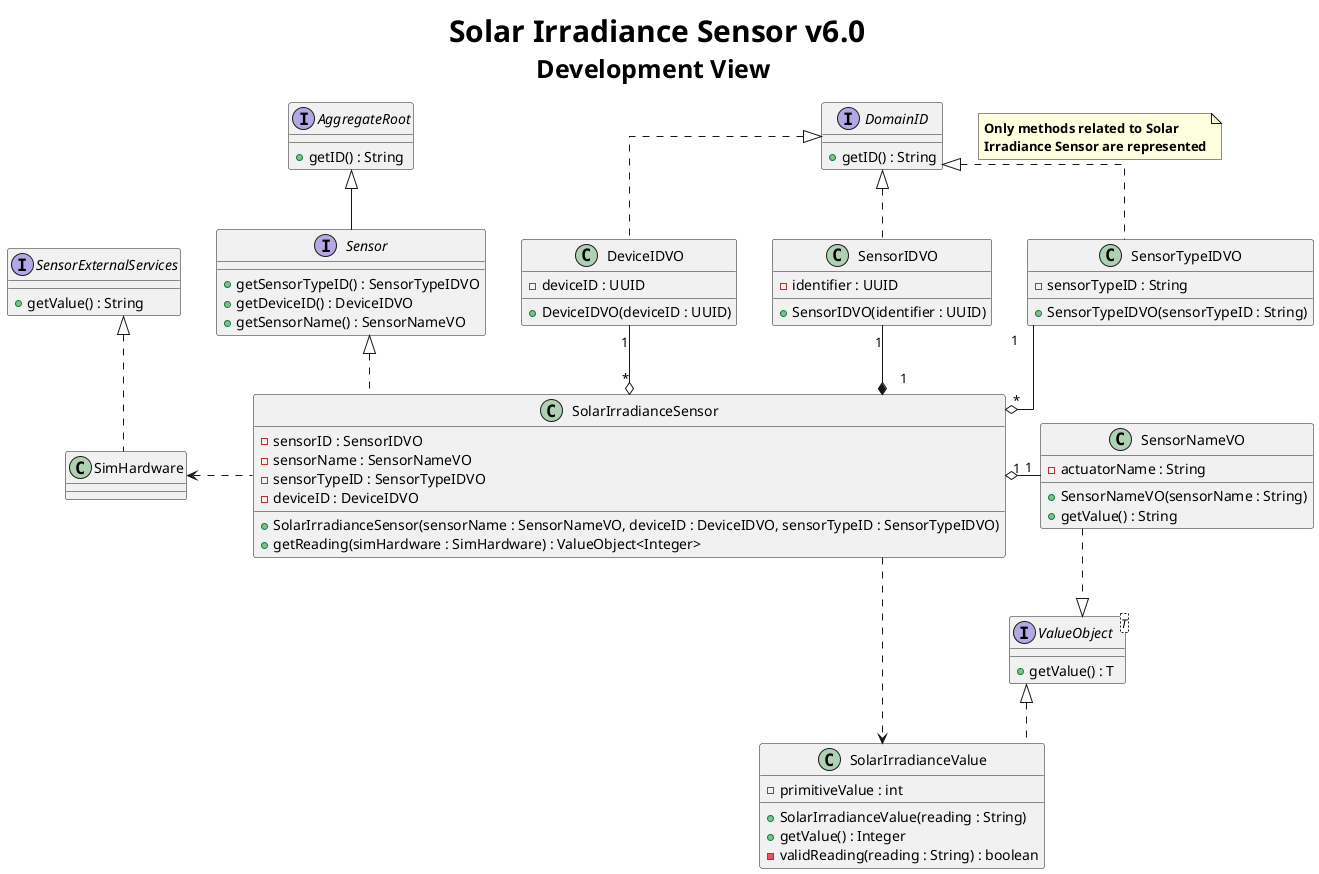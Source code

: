 @startuml
title <size: 30> Solar Irradiance Sensor v6.0\n<size: 25>Development View

note "<b>Only methods related to Solar \n<b>Irradiance Sensor are represented" as 1


skinparam linetype ortho

interface Sensor {
    + getSensorTypeID() : SensorTypeIDVO
    + getDeviceID() : DeviceIDVO
    + getSensorName() : SensorNameVO
}

interface AggregateRoot {
    + getID() : String
}


interface ValueObject<T> {
    + getValue() : T
}

class SimHardware {
}

interface SensorExternalServices {
    + getValue() : String
}

class SolarIrradianceSensor {
    - sensorID : SensorIDVO
    - sensorName : SensorNameVO
    - sensorTypeID : SensorTypeIDVO
    - deviceID : DeviceIDVO

    + SolarIrradianceSensor(sensorName : SensorNameVO, deviceID : DeviceIDVO, sensorTypeID : SensorTypeIDVO)
    + getReading(simHardware : SimHardware) : ValueObject<Integer>

}

class SensorNameVO {
    - actuatorName : String
    + SensorNameVO(sensorName : String)
    + getValue() : String
}

class SensorIDVO {
    - identifier : UUID
    + SensorIDVO(identifier : UUID)
}

class SensorTypeIDVO {
    - sensorTypeID : String
    + SensorTypeIDVO(sensorTypeID : String)
}

class DeviceIDVO {
    - deviceID : UUID
    + DeviceIDVO(deviceID : UUID)
}

class SolarIrradianceValue {
    - primitiveValue : int

    + SolarIrradianceValue(reading : String)
    + getValue() : Integer
    - validReading(reading : String) : boolean
}

interface DomainID{
    + getID() : String
}

AggregateRoot <|-down- Sensor
ValueObject <|.. SolarIrradianceValue
Sensor <|.. SolarIrradianceSensor
SolarIrradianceSensor .right.> SolarIrradianceValue
SolarIrradianceSensor .left.> SimHardware
DomainID <|.. SensorIDVO
DomainID <|.. SensorTypeIDVO
DomainID <|.. DeviceIDVO
ValueObject <|.up. SensorNameVO
SensorNameVO "1" -left-o "1" SolarIrradianceSensor
SensorIDVO "1" --* "1" SolarIrradianceSensor
SensorTypeIDVO "1" --o "*" SolarIrradianceSensor
DeviceIDVO "1" --o "*" SolarIrradianceSensor
SensorExternalServices <|.. SimHardware

@enduml